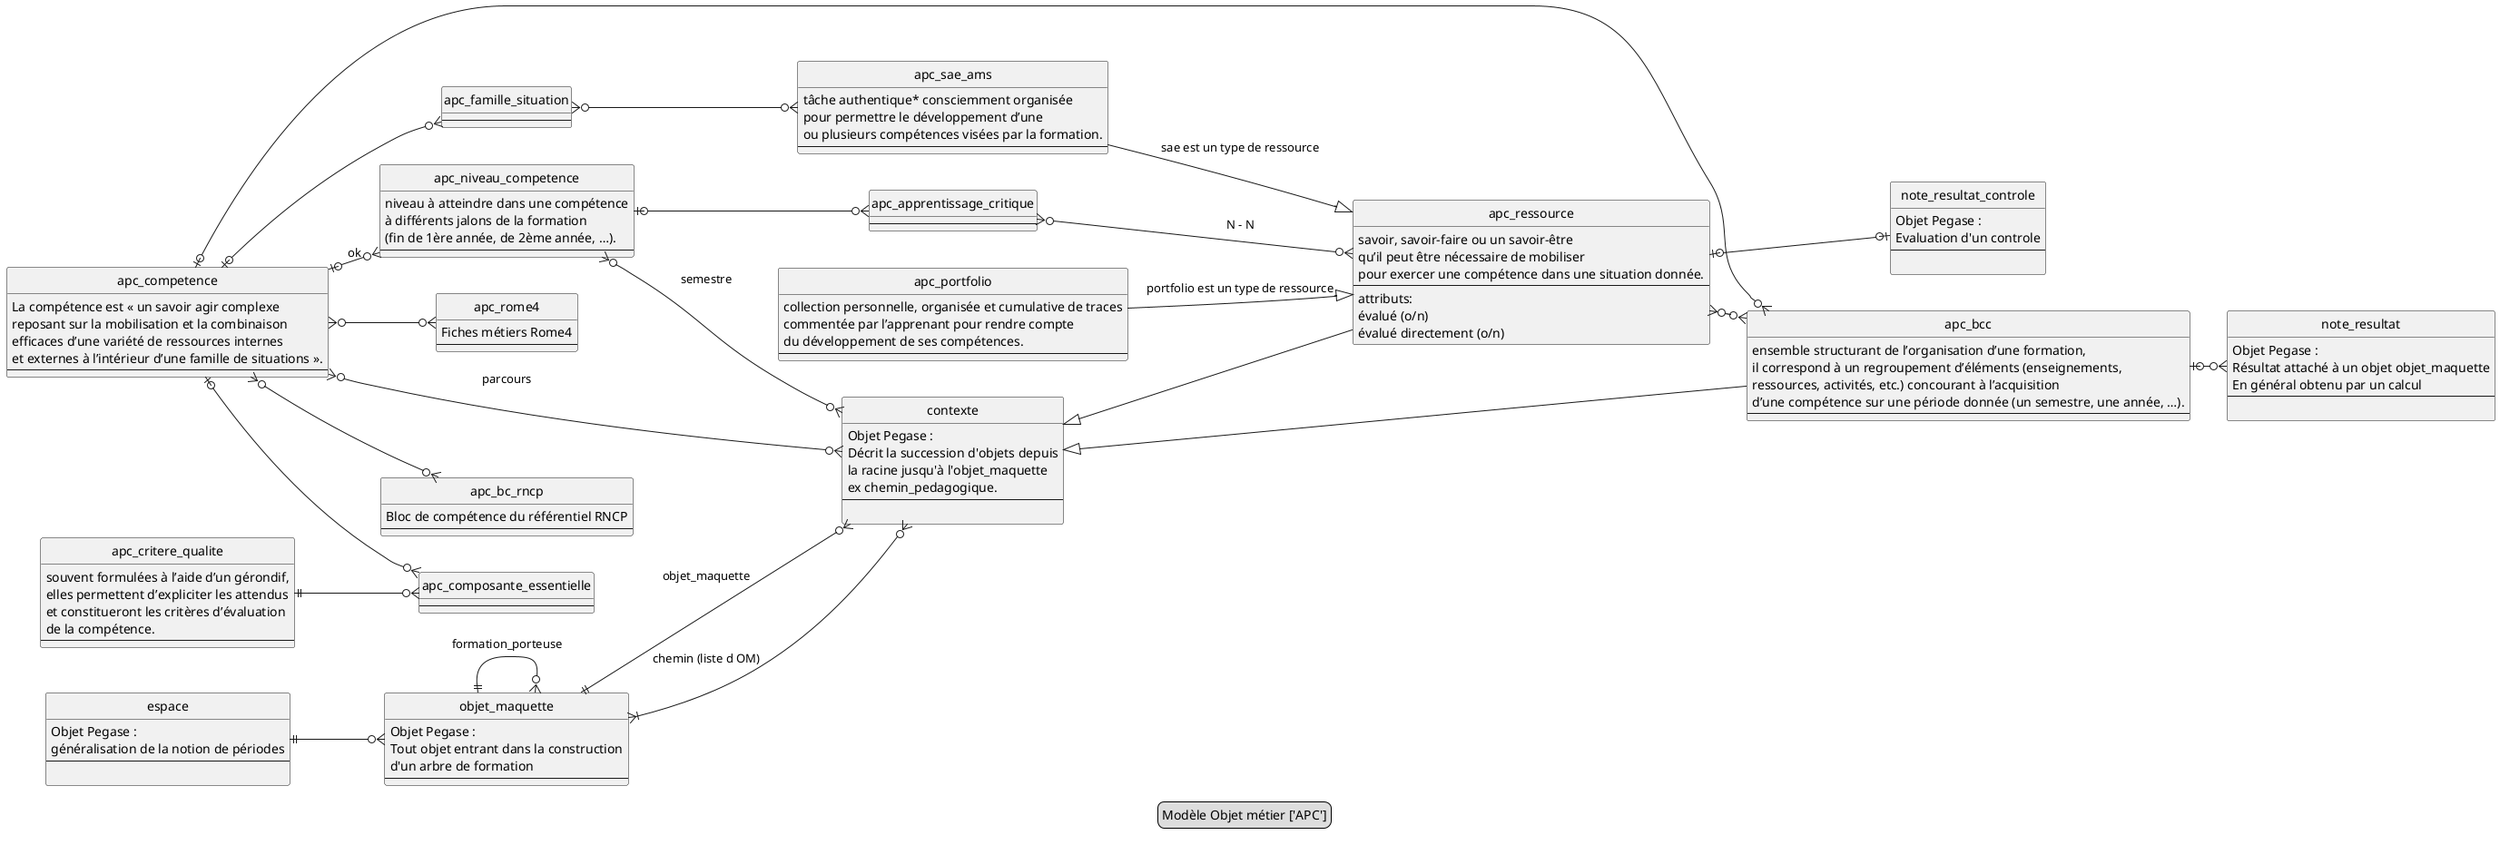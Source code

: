 @startuml
' hide the spot
hide circle
' avoid problems with angled crows feet
'skinparam linetype ortho
skinparam nodesep 40
skinparam ranksep 40
left to right direction
legend
	Modèle Objet métier ['APC']
end legend


entity note_resultat {
	Objet Pegase : 
	Résultat attaché à un objet objet_maquette
	En général obtenu par un calcul
	---
	
}

entity note_resultat_controle {
	Objet Pegase : 
	Evaluation d'un controle
	---
	
}

entity objet_maquette {
	Objet Pegase : 
	Tout objet entrant dans la construction 
	d'un arbre de formation
	---
}

entity espace {
	Objet Pegase : 
	généralisation de la notion de périodes
	---
	
}

entity contexte {
	Objet Pegase : 
	Décrit la succession d'objets depuis\nla racine jusqu'à l'objet_maquette
	ex chemin_pedagogique.
	---
	
}

entity apc_competence {
	La compétence est « un savoir agir complexe
	 reposant sur la mobilisation et la combinaison
	 efficaces d’une variété de ressources internes 
	 et externes à l’intérieur d’une famille de situations ».
	---
}

entity apc_critere_qualite {
	souvent formulées à l’aide d’un gérondif, 
	elles permettent d’expliciter les attendus 
	et constitueront les critères d’évaluation 
	de la compétence. 
	---
}

entity apc_famille_situation {
	---
}

entity apc_niveau_competence {
	niveau à atteindre dans une compétence 
	à différents jalons de la formation 
	(fin de 1ère année, de 2ème année, …). 
	---
}

entity apc_composante_essentielle {
	---
}

entity apc_apprentissage_critique {
	---
}

entity apc_bc_rncp {
	Bloc de compétence du référentiel RNCP
	---
}

entity apc_rome4 {
	Fiches métiers Rome4
	---
}

entity apc_ressource {
	savoir, savoir-faire ou un savoir-être 
	qu’il peut être nécessaire de mobiliser 
	pour exercer une compétence dans une situation donnée.  
	---
	attributs:\névalué (o/n)\névalué directement (o/n)
}

entity apc_sae_ams {
 	tâche authentique* consciemment organisée 
	pour permettre le développement d’une 
	ou plusieurs compétences visées par la formation.
	---
}

entity apc_portfolio {
	collection personnelle, organisée et cumulative de traces
	commentée par l’apprenant pour rendre compte 
	du développement de ses compétences. 
	---
}

entity apc_bcc {
	ensemble structurant de l’organisation d’une formation, 
	il correspond à un regroupement d’éléments (enseignements, 
	ressources, activités, etc.) concourant à l’acquisition 
	d’une compétence sur une période donnée (un semestre, une année, …).  
	---
}

'Les relations pour les entités du diagramme'
espace ||--o{ objet_maquette
objet_maquette ||--o{ contexte : objet_maquette
objet_maquette }|--o{ contexte : chemin (liste d OM)
objet_maquette ||--o{ objet_maquette : formation_porteuse
contexte <|-- apc_ressource 
contexte <|-- apc_bcc 
apc_competence }o--o{ apc_bc_rncp 
apc_competence |o--o{ apc_composante_essentielle 
apc_competence |o--o{ apc_famille_situation 
apc_competence |o--o{ apc_niveau_competence : ok
apc_niveau_competence |o--o{ apc_apprentissage_critique 
apc_apprentissage_critique }o--o{ apc_ressource : N - N
apc_competence }o--o{ contexte : parcours
apc_bcc |o--o{ note_resultat
apc_ressource |o--o| note_resultat_controle
apc_niveau_competence }o--o{ contexte : semestre
apc_competence }o--o{ apc_rome4
apc_critere_qualite ||--o{ apc_composante_essentielle
apc_ressource }o--o{ apc_bcc
apc_competence |o--o{ apc_bcc
apc_famille_situation }o--o{ apc_sae_ams
apc_sae_ams --|> apc_ressource : sae est un type de ressource
apc_portfolio --|> apc_ressource : portfolio est un type de ressource

@enduml